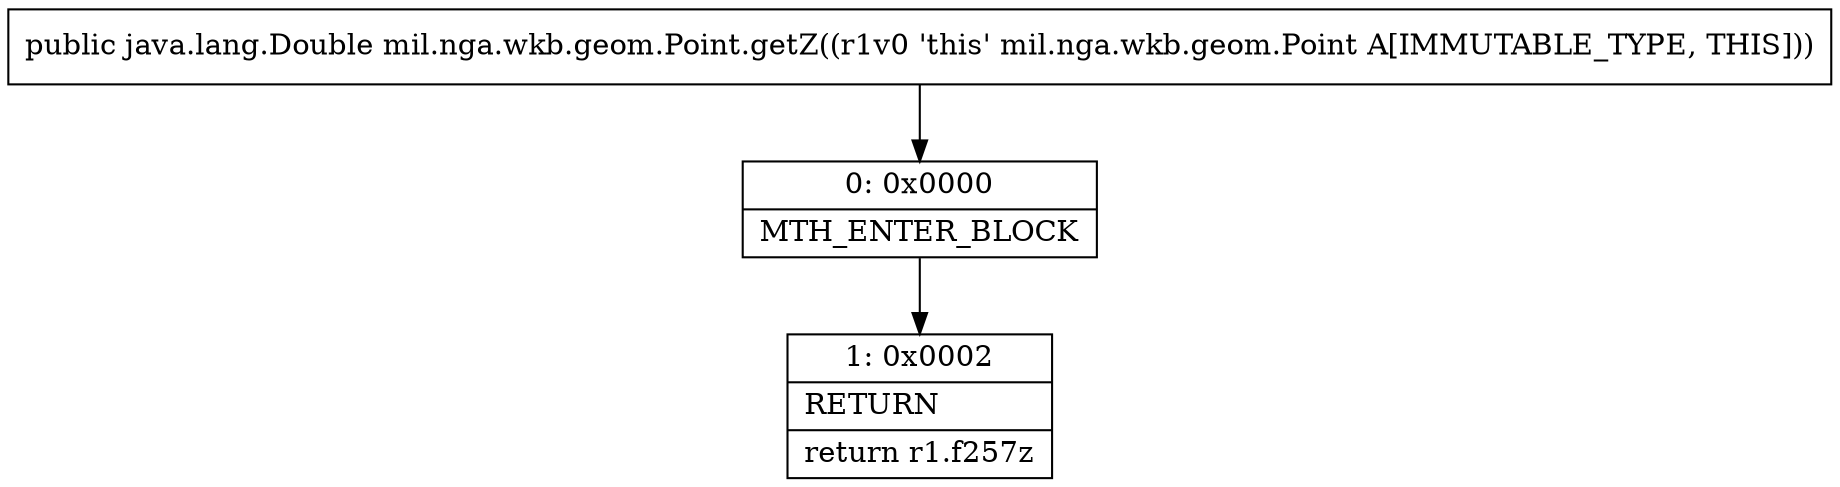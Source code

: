 digraph "CFG formil.nga.wkb.geom.Point.getZ()Ljava\/lang\/Double;" {
Node_0 [shape=record,label="{0\:\ 0x0000|MTH_ENTER_BLOCK\l}"];
Node_1 [shape=record,label="{1\:\ 0x0002|RETURN\l|return r1.f257z\l}"];
MethodNode[shape=record,label="{public java.lang.Double mil.nga.wkb.geom.Point.getZ((r1v0 'this' mil.nga.wkb.geom.Point A[IMMUTABLE_TYPE, THIS])) }"];
MethodNode -> Node_0;
Node_0 -> Node_1;
}

